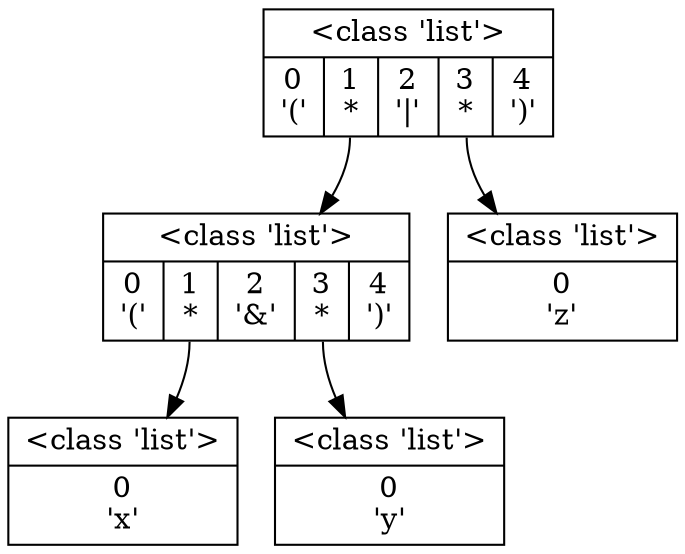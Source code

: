 digraph structure {
ordering=out;
node [height=.1];
rankdir=TB;
4321333448 [shape=record, height=.1, label="{ \<class 'list'\> | { <f0> 0\n'(' | <f1> 1\n* | <f2> 2\n'\|' | <f3> 3\n* | <f4> 4\n')' } }"];
4321333576 [shape=record, height=.1, label="{ \<class 'list'\> | { <f0> 0\n'(' | <f1> 1\n* | <f2> 2\n'&' | <f3> 3\n* | <f4> 4\n')' } }"];
4321333640 [shape=record, height=.1, label="{ \<class 'list'\> | { <f0> 0\n'x' } }"];
4321333704 [shape=record, height=.1, label="{ \<class 'list'\> | { <f0> 0\n'y' } }"];
4321333512 [shape=record, height=.1, label="{ \<class 'list'\> | { <f0> 0\n'z' } }"];
4321333448:<f1> -> 4321333576;
4321333576:<f1> -> 4321333640;
4321333576:<f3> -> 4321333704;
4321333448:<f3> -> 4321333512;
}
